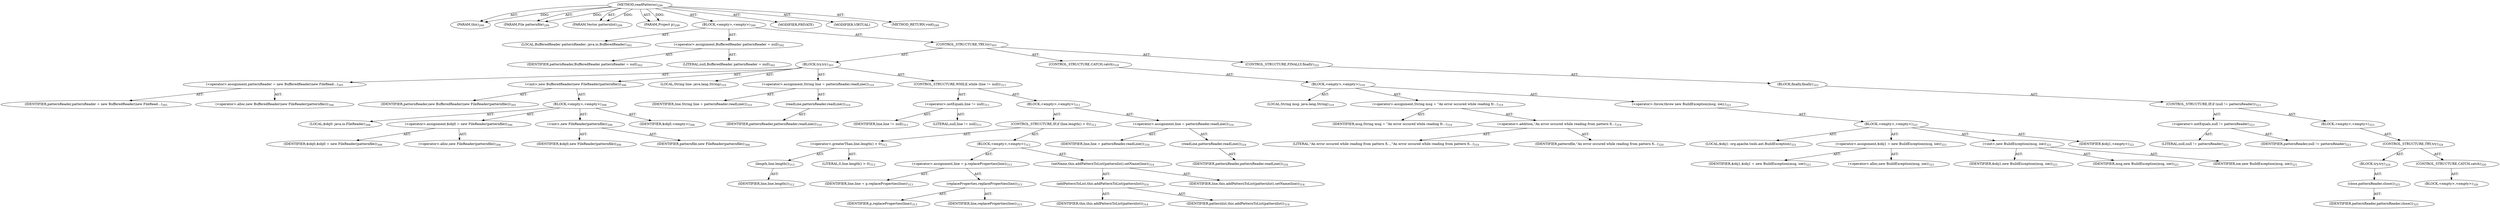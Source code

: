 digraph "readPatterns" {  
"111669149716" [label = <(METHOD,readPatterns)<SUB>299</SUB>> ]
"115964117006" [label = <(PARAM,this)<SUB>299</SUB>> ]
"115964117033" [label = <(PARAM,File patternfile)<SUB>299</SUB>> ]
"115964117034" [label = <(PARAM,Vector patternlist)<SUB>299</SUB>> ]
"115964117035" [label = <(PARAM,Project p)<SUB>299</SUB>> ]
"25769803820" [label = <(BLOCK,&lt;empty&gt;,&lt;empty&gt;)<SUB>300</SUB>> ]
"94489280521" [label = <(LOCAL,BufferedReader patternReader: java.io.BufferedReader)<SUB>302</SUB>> ]
"30064771240" [label = <(&lt;operator&gt;.assignment,BufferedReader patternReader = null)<SUB>302</SUB>> ]
"68719476884" [label = <(IDENTIFIER,patternReader,BufferedReader patternReader = null)<SUB>302</SUB>> ]
"90194313245" [label = <(LITERAL,null,BufferedReader patternReader = null)<SUB>302</SUB>> ]
"47244640280" [label = <(CONTROL_STRUCTURE,TRY,try)<SUB>303</SUB>> ]
"25769803821" [label = <(BLOCK,try,try)<SUB>303</SUB>> ]
"30064771241" [label = <(&lt;operator&gt;.assignment,patternReader = new BufferedReader(new FileRead...)<SUB>305</SUB>> ]
"68719476885" [label = <(IDENTIFIER,patternReader,patternReader = new BufferedReader(new FileRead...)<SUB>305</SUB>> ]
"30064771242" [label = <(&lt;operator&gt;.alloc,new BufferedReader(new FileReader(patternfile)))<SUB>306</SUB>> ]
"30064771243" [label = <(&lt;init&gt;,new BufferedReader(new FileReader(patternfile)))<SUB>306</SUB>> ]
"68719476886" [label = <(IDENTIFIER,patternReader,new BufferedReader(new FileReader(patternfile)))<SUB>305</SUB>> ]
"25769803822" [label = <(BLOCK,&lt;empty&gt;,&lt;empty&gt;)<SUB>306</SUB>> ]
"94489280522" [label = <(LOCAL,$obj0: java.io.FileReader)<SUB>306</SUB>> ]
"30064771244" [label = <(&lt;operator&gt;.assignment,$obj0 = new FileReader(patternfile))<SUB>306</SUB>> ]
"68719476887" [label = <(IDENTIFIER,$obj0,$obj0 = new FileReader(patternfile))<SUB>306</SUB>> ]
"30064771245" [label = <(&lt;operator&gt;.alloc,new FileReader(patternfile))<SUB>306</SUB>> ]
"30064771246" [label = <(&lt;init&gt;,new FileReader(patternfile))<SUB>306</SUB>> ]
"68719476888" [label = <(IDENTIFIER,$obj0,new FileReader(patternfile))<SUB>306</SUB>> ]
"68719476889" [label = <(IDENTIFIER,patternfile,new FileReader(patternfile))<SUB>306</SUB>> ]
"68719476890" [label = <(IDENTIFIER,$obj0,&lt;empty&gt;)<SUB>306</SUB>> ]
"94489280523" [label = <(LOCAL,String line: java.lang.String)<SUB>310</SUB>> ]
"30064771247" [label = <(&lt;operator&gt;.assignment,String line = patternReader.readLine())<SUB>310</SUB>> ]
"68719476891" [label = <(IDENTIFIER,line,String line = patternReader.readLine())<SUB>310</SUB>> ]
"30064771248" [label = <(readLine,patternReader.readLine())<SUB>310</SUB>> ]
"68719476892" [label = <(IDENTIFIER,patternReader,patternReader.readLine())<SUB>310</SUB>> ]
"47244640281" [label = <(CONTROL_STRUCTURE,WHILE,while (line != null))<SUB>311</SUB>> ]
"30064771249" [label = <(&lt;operator&gt;.notEquals,line != null)<SUB>311</SUB>> ]
"68719476893" [label = <(IDENTIFIER,line,line != null)<SUB>311</SUB>> ]
"90194313246" [label = <(LITERAL,null,line != null)<SUB>311</SUB>> ]
"25769803823" [label = <(BLOCK,&lt;empty&gt;,&lt;empty&gt;)<SUB>311</SUB>> ]
"47244640282" [label = <(CONTROL_STRUCTURE,IF,if (line.length() &gt; 0))<SUB>312</SUB>> ]
"30064771250" [label = <(&lt;operator&gt;.greaterThan,line.length() &gt; 0)<SUB>312</SUB>> ]
"30064771251" [label = <(length,line.length())<SUB>312</SUB>> ]
"68719476894" [label = <(IDENTIFIER,line,line.length())<SUB>312</SUB>> ]
"90194313247" [label = <(LITERAL,0,line.length() &gt; 0)<SUB>312</SUB>> ]
"25769803824" [label = <(BLOCK,&lt;empty&gt;,&lt;empty&gt;)<SUB>312</SUB>> ]
"30064771252" [label = <(&lt;operator&gt;.assignment,line = p.replaceProperties(line))<SUB>313</SUB>> ]
"68719476895" [label = <(IDENTIFIER,line,line = p.replaceProperties(line))<SUB>313</SUB>> ]
"30064771253" [label = <(replaceProperties,replaceProperties(line))<SUB>313</SUB>> ]
"68719476896" [label = <(IDENTIFIER,p,replaceProperties(line))<SUB>313</SUB>> ]
"68719476897" [label = <(IDENTIFIER,line,replaceProperties(line))<SUB>313</SUB>> ]
"30064771254" [label = <(setName,this.addPatternToList(patternlist).setName(line))<SUB>314</SUB>> ]
"30064771255" [label = <(addPatternToList,this.addPatternToList(patternlist))<SUB>314</SUB>> ]
"68719476771" [label = <(IDENTIFIER,this,this.addPatternToList(patternlist))<SUB>314</SUB>> ]
"68719476898" [label = <(IDENTIFIER,patternlist,this.addPatternToList(patternlist))<SUB>314</SUB>> ]
"68719476899" [label = <(IDENTIFIER,line,this.addPatternToList(patternlist).setName(line))<SUB>314</SUB>> ]
"30064771256" [label = <(&lt;operator&gt;.assignment,line = patternReader.readLine())<SUB>316</SUB>> ]
"68719476900" [label = <(IDENTIFIER,line,line = patternReader.readLine())<SUB>316</SUB>> ]
"30064771257" [label = <(readLine,patternReader.readLine())<SUB>316</SUB>> ]
"68719476901" [label = <(IDENTIFIER,patternReader,patternReader.readLine())<SUB>316</SUB>> ]
"47244640283" [label = <(CONTROL_STRUCTURE,CATCH,catch)<SUB>318</SUB>> ]
"25769803825" [label = <(BLOCK,&lt;empty&gt;,&lt;empty&gt;)<SUB>318</SUB>> ]
"94489280524" [label = <(LOCAL,String msg: java.lang.String)<SUB>319</SUB>> ]
"30064771258" [label = <(&lt;operator&gt;.assignment,String msg = &quot;An error occured while reading fr...)<SUB>319</SUB>> ]
"68719476902" [label = <(IDENTIFIER,msg,String msg = &quot;An error occured while reading fr...)<SUB>319</SUB>> ]
"30064771259" [label = <(&lt;operator&gt;.addition,&quot;An error occured while reading from pattern fi...)<SUB>319</SUB>> ]
"90194313248" [label = <(LITERAL,&quot;An error occured while reading from pattern fi...,&quot;An error occured while reading from pattern fi...)<SUB>319</SUB>> ]
"68719476903" [label = <(IDENTIFIER,patternfile,&quot;An error occured while reading from pattern fi...)<SUB>320</SUB>> ]
"30064771260" [label = <(&lt;operator&gt;.throw,throw new BuildException(msg, ioe);)<SUB>321</SUB>> ]
"25769803826" [label = <(BLOCK,&lt;empty&gt;,&lt;empty&gt;)<SUB>321</SUB>> ]
"94489280525" [label = <(LOCAL,$obj1: org.apache.tools.ant.BuildException)<SUB>321</SUB>> ]
"30064771261" [label = <(&lt;operator&gt;.assignment,$obj1 = new BuildException(msg, ioe))<SUB>321</SUB>> ]
"68719476904" [label = <(IDENTIFIER,$obj1,$obj1 = new BuildException(msg, ioe))<SUB>321</SUB>> ]
"30064771262" [label = <(&lt;operator&gt;.alloc,new BuildException(msg, ioe))<SUB>321</SUB>> ]
"30064771263" [label = <(&lt;init&gt;,new BuildException(msg, ioe))<SUB>321</SUB>> ]
"68719476905" [label = <(IDENTIFIER,$obj1,new BuildException(msg, ioe))<SUB>321</SUB>> ]
"68719476906" [label = <(IDENTIFIER,msg,new BuildException(msg, ioe))<SUB>321</SUB>> ]
"68719476907" [label = <(IDENTIFIER,ioe,new BuildException(msg, ioe))<SUB>321</SUB>> ]
"68719476908" [label = <(IDENTIFIER,$obj1,&lt;empty&gt;)<SUB>321</SUB>> ]
"47244640284" [label = <(CONTROL_STRUCTURE,FINALLY,finally)<SUB>322</SUB>> ]
"25769803827" [label = <(BLOCK,finally,finally)<SUB>322</SUB>> ]
"47244640285" [label = <(CONTROL_STRUCTURE,IF,if (null != patternReader))<SUB>323</SUB>> ]
"30064771264" [label = <(&lt;operator&gt;.notEquals,null != patternReader)<SUB>323</SUB>> ]
"90194313249" [label = <(LITERAL,null,null != patternReader)<SUB>323</SUB>> ]
"68719476909" [label = <(IDENTIFIER,patternReader,null != patternReader)<SUB>323</SUB>> ]
"25769803828" [label = <(BLOCK,&lt;empty&gt;,&lt;empty&gt;)<SUB>323</SUB>> ]
"47244640286" [label = <(CONTROL_STRUCTURE,TRY,try)<SUB>324</SUB>> ]
"25769803829" [label = <(BLOCK,try,try)<SUB>324</SUB>> ]
"30064771265" [label = <(close,patternReader.close())<SUB>325</SUB>> ]
"68719476910" [label = <(IDENTIFIER,patternReader,patternReader.close())<SUB>325</SUB>> ]
"47244640287" [label = <(CONTROL_STRUCTURE,CATCH,catch)<SUB>326</SUB>> ]
"25769803830" [label = <(BLOCK,&lt;empty&gt;,&lt;empty&gt;)<SUB>326</SUB>> ]
"133143986224" [label = <(MODIFIER,PRIVATE)> ]
"133143986225" [label = <(MODIFIER,VIRTUAL)> ]
"128849018900" [label = <(METHOD_RETURN,void)<SUB>299</SUB>> ]
  "111669149716" -> "115964117006"  [ label = "AST: "] 
  "111669149716" -> "115964117033"  [ label = "AST: "] 
  "111669149716" -> "115964117034"  [ label = "AST: "] 
  "111669149716" -> "115964117035"  [ label = "AST: "] 
  "111669149716" -> "25769803820"  [ label = "AST: "] 
  "111669149716" -> "133143986224"  [ label = "AST: "] 
  "111669149716" -> "133143986225"  [ label = "AST: "] 
  "111669149716" -> "128849018900"  [ label = "AST: "] 
  "25769803820" -> "94489280521"  [ label = "AST: "] 
  "25769803820" -> "30064771240"  [ label = "AST: "] 
  "25769803820" -> "47244640280"  [ label = "AST: "] 
  "30064771240" -> "68719476884"  [ label = "AST: "] 
  "30064771240" -> "90194313245"  [ label = "AST: "] 
  "47244640280" -> "25769803821"  [ label = "AST: "] 
  "47244640280" -> "47244640283"  [ label = "AST: "] 
  "47244640280" -> "47244640284"  [ label = "AST: "] 
  "25769803821" -> "30064771241"  [ label = "AST: "] 
  "25769803821" -> "30064771243"  [ label = "AST: "] 
  "25769803821" -> "94489280523"  [ label = "AST: "] 
  "25769803821" -> "30064771247"  [ label = "AST: "] 
  "25769803821" -> "47244640281"  [ label = "AST: "] 
  "30064771241" -> "68719476885"  [ label = "AST: "] 
  "30064771241" -> "30064771242"  [ label = "AST: "] 
  "30064771243" -> "68719476886"  [ label = "AST: "] 
  "30064771243" -> "25769803822"  [ label = "AST: "] 
  "25769803822" -> "94489280522"  [ label = "AST: "] 
  "25769803822" -> "30064771244"  [ label = "AST: "] 
  "25769803822" -> "30064771246"  [ label = "AST: "] 
  "25769803822" -> "68719476890"  [ label = "AST: "] 
  "30064771244" -> "68719476887"  [ label = "AST: "] 
  "30064771244" -> "30064771245"  [ label = "AST: "] 
  "30064771246" -> "68719476888"  [ label = "AST: "] 
  "30064771246" -> "68719476889"  [ label = "AST: "] 
  "30064771247" -> "68719476891"  [ label = "AST: "] 
  "30064771247" -> "30064771248"  [ label = "AST: "] 
  "30064771248" -> "68719476892"  [ label = "AST: "] 
  "47244640281" -> "30064771249"  [ label = "AST: "] 
  "47244640281" -> "25769803823"  [ label = "AST: "] 
  "30064771249" -> "68719476893"  [ label = "AST: "] 
  "30064771249" -> "90194313246"  [ label = "AST: "] 
  "25769803823" -> "47244640282"  [ label = "AST: "] 
  "25769803823" -> "30064771256"  [ label = "AST: "] 
  "47244640282" -> "30064771250"  [ label = "AST: "] 
  "47244640282" -> "25769803824"  [ label = "AST: "] 
  "30064771250" -> "30064771251"  [ label = "AST: "] 
  "30064771250" -> "90194313247"  [ label = "AST: "] 
  "30064771251" -> "68719476894"  [ label = "AST: "] 
  "25769803824" -> "30064771252"  [ label = "AST: "] 
  "25769803824" -> "30064771254"  [ label = "AST: "] 
  "30064771252" -> "68719476895"  [ label = "AST: "] 
  "30064771252" -> "30064771253"  [ label = "AST: "] 
  "30064771253" -> "68719476896"  [ label = "AST: "] 
  "30064771253" -> "68719476897"  [ label = "AST: "] 
  "30064771254" -> "30064771255"  [ label = "AST: "] 
  "30064771254" -> "68719476899"  [ label = "AST: "] 
  "30064771255" -> "68719476771"  [ label = "AST: "] 
  "30064771255" -> "68719476898"  [ label = "AST: "] 
  "30064771256" -> "68719476900"  [ label = "AST: "] 
  "30064771256" -> "30064771257"  [ label = "AST: "] 
  "30064771257" -> "68719476901"  [ label = "AST: "] 
  "47244640283" -> "25769803825"  [ label = "AST: "] 
  "25769803825" -> "94489280524"  [ label = "AST: "] 
  "25769803825" -> "30064771258"  [ label = "AST: "] 
  "25769803825" -> "30064771260"  [ label = "AST: "] 
  "30064771258" -> "68719476902"  [ label = "AST: "] 
  "30064771258" -> "30064771259"  [ label = "AST: "] 
  "30064771259" -> "90194313248"  [ label = "AST: "] 
  "30064771259" -> "68719476903"  [ label = "AST: "] 
  "30064771260" -> "25769803826"  [ label = "AST: "] 
  "25769803826" -> "94489280525"  [ label = "AST: "] 
  "25769803826" -> "30064771261"  [ label = "AST: "] 
  "25769803826" -> "30064771263"  [ label = "AST: "] 
  "25769803826" -> "68719476908"  [ label = "AST: "] 
  "30064771261" -> "68719476904"  [ label = "AST: "] 
  "30064771261" -> "30064771262"  [ label = "AST: "] 
  "30064771263" -> "68719476905"  [ label = "AST: "] 
  "30064771263" -> "68719476906"  [ label = "AST: "] 
  "30064771263" -> "68719476907"  [ label = "AST: "] 
  "47244640284" -> "25769803827"  [ label = "AST: "] 
  "25769803827" -> "47244640285"  [ label = "AST: "] 
  "47244640285" -> "30064771264"  [ label = "AST: "] 
  "47244640285" -> "25769803828"  [ label = "AST: "] 
  "30064771264" -> "90194313249"  [ label = "AST: "] 
  "30064771264" -> "68719476909"  [ label = "AST: "] 
  "25769803828" -> "47244640286"  [ label = "AST: "] 
  "47244640286" -> "25769803829"  [ label = "AST: "] 
  "47244640286" -> "47244640287"  [ label = "AST: "] 
  "25769803829" -> "30064771265"  [ label = "AST: "] 
  "30064771265" -> "68719476910"  [ label = "AST: "] 
  "47244640287" -> "25769803830"  [ label = "AST: "] 
  "111669149716" -> "115964117006"  [ label = "DDG: "] 
  "111669149716" -> "115964117033"  [ label = "DDG: "] 
  "111669149716" -> "115964117034"  [ label = "DDG: "] 
  "111669149716" -> "115964117035"  [ label = "DDG: "] 
}
